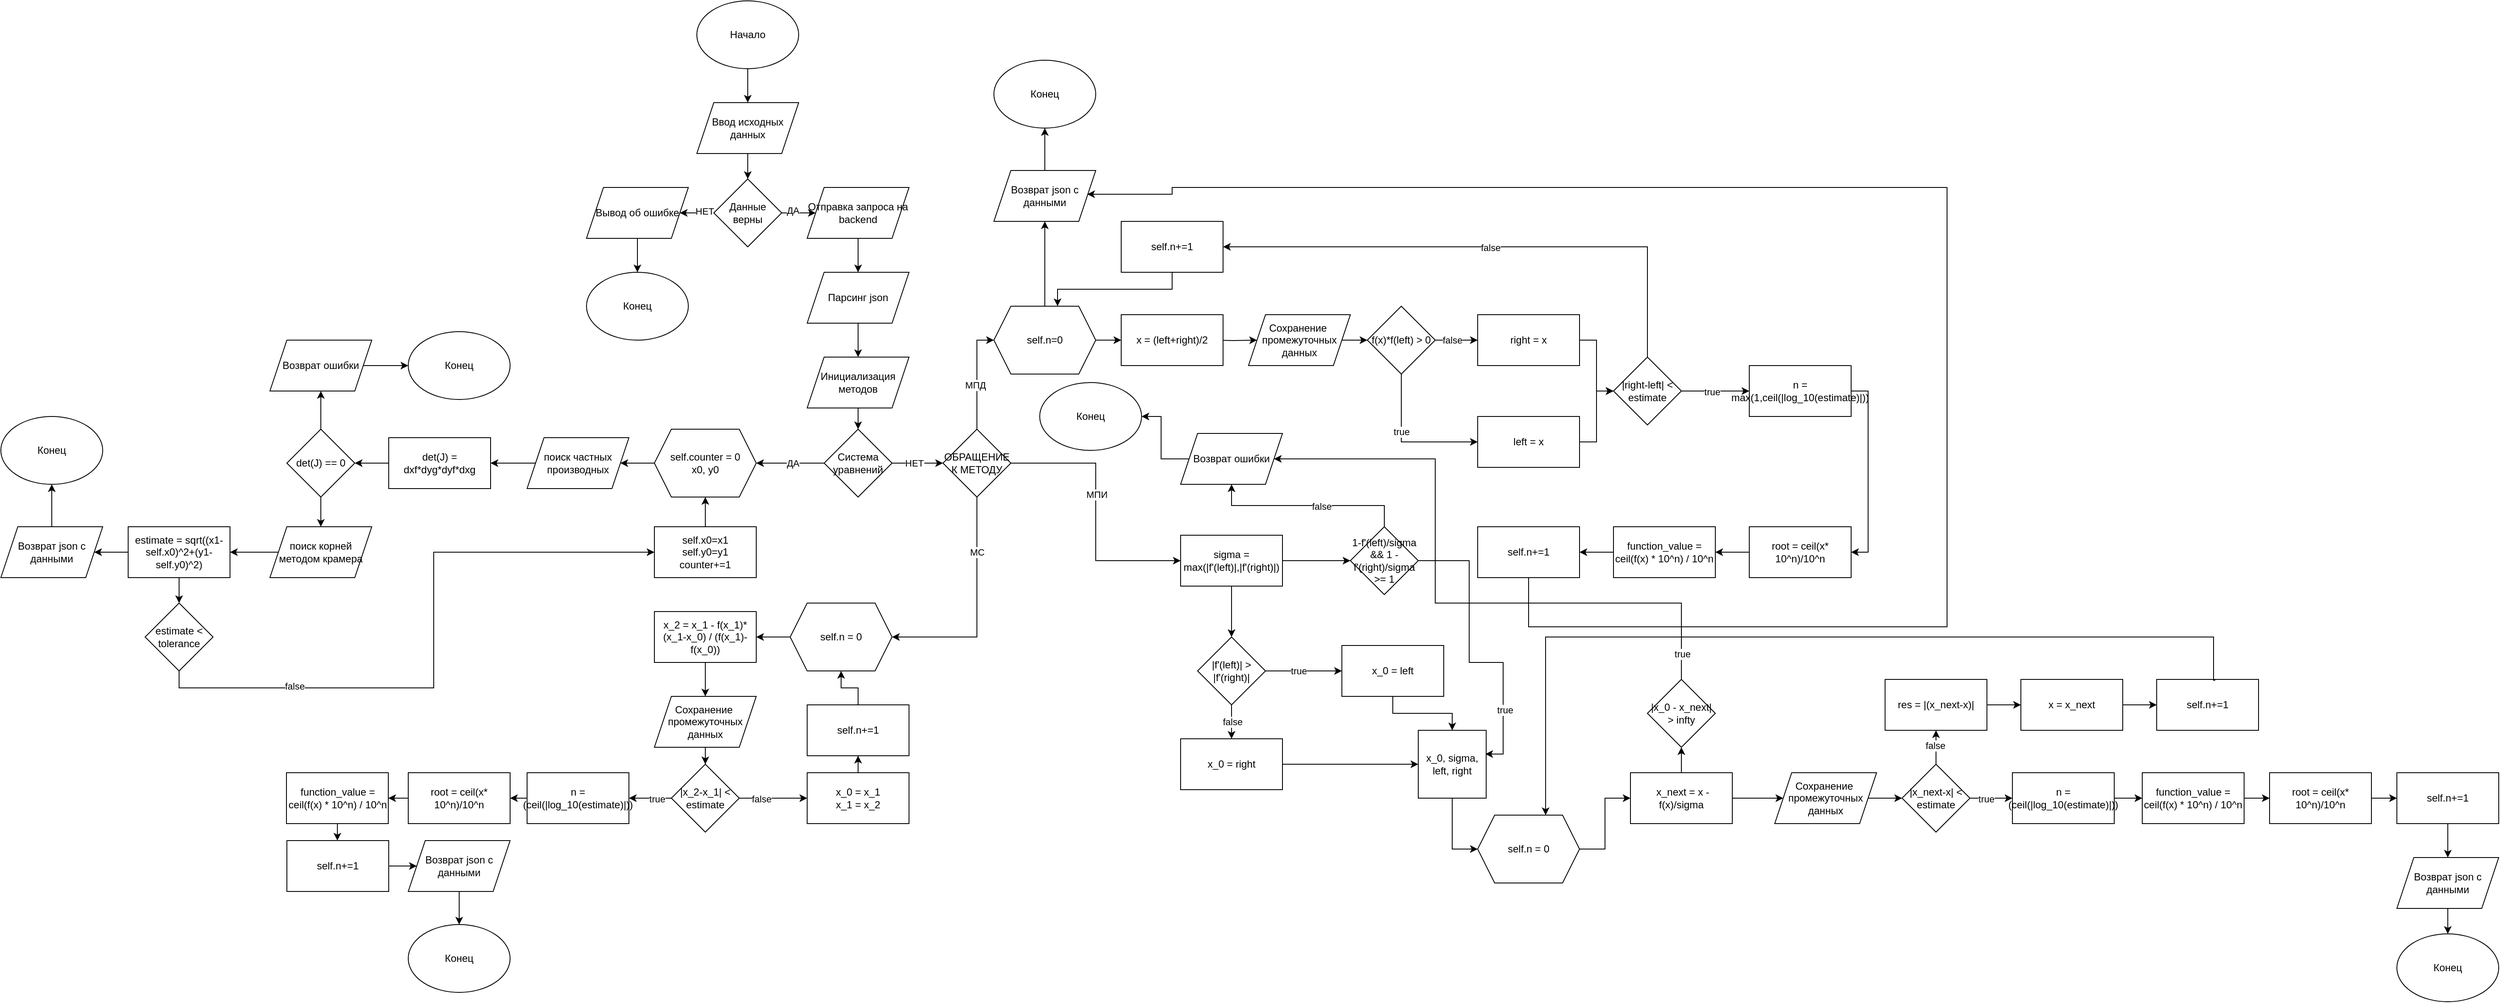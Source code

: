 <mxfile version="24.0.1" type="device">
  <diagram id="C5RBs43oDa-KdzZeNtuy" name="Page-1">
    <mxGraphModel dx="3434" dy="1407" grid="1" gridSize="10" guides="1" tooltips="1" connect="1" arrows="1" fold="1" page="1" pageScale="1" pageWidth="827" pageHeight="1169" math="0" shadow="0">
      <root>
        <mxCell id="WIyWlLk6GJQsqaUBKTNV-0" />
        <mxCell id="WIyWlLk6GJQsqaUBKTNV-1" parent="WIyWlLk6GJQsqaUBKTNV-0" />
        <mxCell id="EoSLDCd5unFoI0CUX3aP-1" value="Начало" style="ellipse;whiteSpace=wrap;html=1;" vertex="1" parent="WIyWlLk6GJQsqaUBKTNV-1">
          <mxGeometry x="10" width="120" height="80" as="geometry" />
        </mxCell>
        <mxCell id="EoSLDCd5unFoI0CUX3aP-2" value="Конец" style="ellipse;whiteSpace=wrap;html=1;" vertex="1" parent="WIyWlLk6GJQsqaUBKTNV-1">
          <mxGeometry x="-120" y="320" width="120" height="80" as="geometry" />
        </mxCell>
        <mxCell id="EoSLDCd5unFoI0CUX3aP-6" style="edgeStyle=orthogonalEdgeStyle;rounded=0;orthogonalLoop=1;jettySize=auto;html=1;exitX=0.5;exitY=1;exitDx=0;exitDy=0;entryX=0.5;entryY=0;entryDx=0;entryDy=0;" edge="1" parent="WIyWlLk6GJQsqaUBKTNV-1" source="EoSLDCd5unFoI0CUX3aP-3" target="EoSLDCd5unFoI0CUX3aP-5">
          <mxGeometry relative="1" as="geometry" />
        </mxCell>
        <mxCell id="EoSLDCd5unFoI0CUX3aP-3" value="Ввод исходных данных" style="shape=parallelogram;perimeter=parallelogramPerimeter;whiteSpace=wrap;html=1;fixedSize=1;" vertex="1" parent="WIyWlLk6GJQsqaUBKTNV-1">
          <mxGeometry x="10" y="120" width="120" height="60" as="geometry" />
        </mxCell>
        <mxCell id="EoSLDCd5unFoI0CUX3aP-4" style="edgeStyle=orthogonalEdgeStyle;rounded=0;orthogonalLoop=1;jettySize=auto;html=1;exitX=0.5;exitY=1;exitDx=0;exitDy=0;entryX=0.5;entryY=0;entryDx=0;entryDy=0;" edge="1" parent="WIyWlLk6GJQsqaUBKTNV-1" source="EoSLDCd5unFoI0CUX3aP-1" target="EoSLDCd5unFoI0CUX3aP-3">
          <mxGeometry relative="1" as="geometry" />
        </mxCell>
        <mxCell id="EoSLDCd5unFoI0CUX3aP-8" style="edgeStyle=orthogonalEdgeStyle;rounded=0;orthogonalLoop=1;jettySize=auto;html=1;exitX=0;exitY=0.5;exitDx=0;exitDy=0;" edge="1" parent="WIyWlLk6GJQsqaUBKTNV-1" source="EoSLDCd5unFoI0CUX3aP-5" target="EoSLDCd5unFoI0CUX3aP-7">
          <mxGeometry relative="1" as="geometry" />
        </mxCell>
        <mxCell id="EoSLDCd5unFoI0CUX3aP-10" value="НЕТ" style="edgeLabel;html=1;align=center;verticalAlign=middle;resizable=0;points=[];" vertex="1" connectable="0" parent="EoSLDCd5unFoI0CUX3aP-8">
          <mxGeometry x="0.033" y="-2" relative="1" as="geometry">
            <mxPoint as="offset" />
          </mxGeometry>
        </mxCell>
        <mxCell id="EoSLDCd5unFoI0CUX3aP-12" style="edgeStyle=orthogonalEdgeStyle;rounded=0;orthogonalLoop=1;jettySize=auto;html=1;exitX=1;exitY=0.5;exitDx=0;exitDy=0;entryX=0;entryY=0.5;entryDx=0;entryDy=0;" edge="1" parent="WIyWlLk6GJQsqaUBKTNV-1" source="EoSLDCd5unFoI0CUX3aP-5" target="EoSLDCd5unFoI0CUX3aP-11">
          <mxGeometry relative="1" as="geometry" />
        </mxCell>
        <mxCell id="EoSLDCd5unFoI0CUX3aP-13" value="ДА" style="edgeLabel;html=1;align=center;verticalAlign=middle;resizable=0;points=[];" vertex="1" connectable="0" parent="EoSLDCd5unFoI0CUX3aP-12">
          <mxGeometry x="0.1" y="3" relative="1" as="geometry">
            <mxPoint as="offset" />
          </mxGeometry>
        </mxCell>
        <mxCell id="EoSLDCd5unFoI0CUX3aP-5" value="Данные верны" style="rhombus;whiteSpace=wrap;html=1;" vertex="1" parent="WIyWlLk6GJQsqaUBKTNV-1">
          <mxGeometry x="30" y="210" width="80" height="80" as="geometry" />
        </mxCell>
        <mxCell id="EoSLDCd5unFoI0CUX3aP-9" style="edgeStyle=orthogonalEdgeStyle;rounded=0;orthogonalLoop=1;jettySize=auto;html=1;exitX=0.5;exitY=1;exitDx=0;exitDy=0;entryX=0.5;entryY=0;entryDx=0;entryDy=0;" edge="1" parent="WIyWlLk6GJQsqaUBKTNV-1" source="EoSLDCd5unFoI0CUX3aP-7" target="EoSLDCd5unFoI0CUX3aP-2">
          <mxGeometry relative="1" as="geometry" />
        </mxCell>
        <mxCell id="EoSLDCd5unFoI0CUX3aP-7" value="Вывод об ошибке" style="shape=parallelogram;perimeter=parallelogramPerimeter;whiteSpace=wrap;html=1;fixedSize=1;" vertex="1" parent="WIyWlLk6GJQsqaUBKTNV-1">
          <mxGeometry x="-120" y="220" width="120" height="60" as="geometry" />
        </mxCell>
        <mxCell id="EoSLDCd5unFoI0CUX3aP-16" style="edgeStyle=orthogonalEdgeStyle;rounded=0;orthogonalLoop=1;jettySize=auto;html=1;exitX=0.5;exitY=1;exitDx=0;exitDy=0;entryX=0.5;entryY=0;entryDx=0;entryDy=0;" edge="1" parent="WIyWlLk6GJQsqaUBKTNV-1" source="EoSLDCd5unFoI0CUX3aP-11" target="EoSLDCd5unFoI0CUX3aP-14">
          <mxGeometry relative="1" as="geometry" />
        </mxCell>
        <mxCell id="EoSLDCd5unFoI0CUX3aP-11" value="Отправка запроса на backend" style="shape=parallelogram;perimeter=parallelogramPerimeter;whiteSpace=wrap;html=1;fixedSize=1;" vertex="1" parent="WIyWlLk6GJQsqaUBKTNV-1">
          <mxGeometry x="140" y="220" width="120" height="60" as="geometry" />
        </mxCell>
        <mxCell id="EoSLDCd5unFoI0CUX3aP-18" value="" style="edgeStyle=orthogonalEdgeStyle;rounded=0;orthogonalLoop=1;jettySize=auto;html=1;" edge="1" parent="WIyWlLk6GJQsqaUBKTNV-1" source="EoSLDCd5unFoI0CUX3aP-14" target="EoSLDCd5unFoI0CUX3aP-17">
          <mxGeometry relative="1" as="geometry" />
        </mxCell>
        <mxCell id="EoSLDCd5unFoI0CUX3aP-14" value="Парсинг json" style="shape=parallelogram;perimeter=parallelogramPerimeter;whiteSpace=wrap;html=1;fixedSize=1;" vertex="1" parent="WIyWlLk6GJQsqaUBKTNV-1">
          <mxGeometry x="140" y="320" width="120" height="60" as="geometry" />
        </mxCell>
        <mxCell id="EoSLDCd5unFoI0CUX3aP-20" style="edgeStyle=orthogonalEdgeStyle;rounded=0;orthogonalLoop=1;jettySize=auto;html=1;exitX=0.5;exitY=1;exitDx=0;exitDy=0;entryX=0.5;entryY=0;entryDx=0;entryDy=0;" edge="1" parent="WIyWlLk6GJQsqaUBKTNV-1" source="EoSLDCd5unFoI0CUX3aP-17" target="EoSLDCd5unFoI0CUX3aP-21">
          <mxGeometry relative="1" as="geometry">
            <mxPoint x="200" y="510" as="targetPoint" />
          </mxGeometry>
        </mxCell>
        <mxCell id="EoSLDCd5unFoI0CUX3aP-17" value="Инициализация методов" style="shape=parallelogram;perimeter=parallelogramPerimeter;whiteSpace=wrap;html=1;fixedSize=1;" vertex="1" parent="WIyWlLk6GJQsqaUBKTNV-1">
          <mxGeometry x="140" y="420" width="120" height="60" as="geometry" />
        </mxCell>
        <mxCell id="EoSLDCd5unFoI0CUX3aP-23" value="" style="edgeStyle=orthogonalEdgeStyle;rounded=0;orthogonalLoop=1;jettySize=auto;html=1;entryX=1;entryY=0.5;entryDx=0;entryDy=0;" edge="1" parent="WIyWlLk6GJQsqaUBKTNV-1" source="EoSLDCd5unFoI0CUX3aP-21" target="EoSLDCd5unFoI0CUX3aP-179">
          <mxGeometry relative="1" as="geometry">
            <mxPoint x="90" y="545" as="targetPoint" />
          </mxGeometry>
        </mxCell>
        <mxCell id="EoSLDCd5unFoI0CUX3aP-24" value="ДА" style="edgeLabel;html=1;align=center;verticalAlign=middle;resizable=0;points=[];" vertex="1" connectable="0" parent="EoSLDCd5unFoI0CUX3aP-23">
          <mxGeometry x="-0.057" y="-1" relative="1" as="geometry">
            <mxPoint y="1" as="offset" />
          </mxGeometry>
        </mxCell>
        <mxCell id="EoSLDCd5unFoI0CUX3aP-28" value="" style="edgeStyle=orthogonalEdgeStyle;rounded=0;orthogonalLoop=1;jettySize=auto;html=1;entryX=0;entryY=0.5;entryDx=0;entryDy=0;" edge="1" parent="WIyWlLk6GJQsqaUBKTNV-1" source="EoSLDCd5unFoI0CUX3aP-21" target="EoSLDCd5unFoI0CUX3aP-31">
          <mxGeometry relative="1" as="geometry">
            <mxPoint x="310" y="545" as="targetPoint" />
          </mxGeometry>
        </mxCell>
        <mxCell id="EoSLDCd5unFoI0CUX3aP-30" value="НЕТ" style="edgeLabel;html=1;align=center;verticalAlign=middle;resizable=0;points=[];" vertex="1" connectable="0" parent="EoSLDCd5unFoI0CUX3aP-28">
          <mxGeometry x="-0.114" y="-1" relative="1" as="geometry">
            <mxPoint x="-1" y="-1" as="offset" />
          </mxGeometry>
        </mxCell>
        <mxCell id="EoSLDCd5unFoI0CUX3aP-21" value="Система уравнений" style="rhombus;whiteSpace=wrap;html=1;" vertex="1" parent="WIyWlLk6GJQsqaUBKTNV-1">
          <mxGeometry x="160" y="505" width="80" height="80" as="geometry" />
        </mxCell>
        <mxCell id="EoSLDCd5unFoI0CUX3aP-33" style="edgeStyle=orthogonalEdgeStyle;rounded=0;orthogonalLoop=1;jettySize=auto;html=1;exitX=0.5;exitY=0;exitDx=0;exitDy=0;entryX=0;entryY=0.5;entryDx=0;entryDy=0;" edge="1" parent="WIyWlLk6GJQsqaUBKTNV-1" source="EoSLDCd5unFoI0CUX3aP-31" target="EoSLDCd5unFoI0CUX3aP-32">
          <mxGeometry relative="1" as="geometry" />
        </mxCell>
        <mxCell id="EoSLDCd5unFoI0CUX3aP-38" value="МПД" style="edgeLabel;html=1;align=center;verticalAlign=middle;resizable=0;points=[];" vertex="1" connectable="0" parent="EoSLDCd5unFoI0CUX3aP-33">
          <mxGeometry x="-0.172" y="2" relative="1" as="geometry">
            <mxPoint as="offset" />
          </mxGeometry>
        </mxCell>
        <mxCell id="EoSLDCd5unFoI0CUX3aP-35" value="" style="edgeStyle=orthogonalEdgeStyle;rounded=0;orthogonalLoop=1;jettySize=auto;html=1;entryX=0;entryY=0.5;entryDx=0;entryDy=0;" edge="1" parent="WIyWlLk6GJQsqaUBKTNV-1" source="EoSLDCd5unFoI0CUX3aP-31" target="EoSLDCd5unFoI0CUX3aP-91">
          <mxGeometry relative="1" as="geometry">
            <mxPoint x="480" y="600" as="targetPoint" />
          </mxGeometry>
        </mxCell>
        <mxCell id="EoSLDCd5unFoI0CUX3aP-39" value="МПИ" style="edgeLabel;html=1;align=center;verticalAlign=middle;resizable=0;points=[];" vertex="1" connectable="0" parent="EoSLDCd5unFoI0CUX3aP-35">
          <mxGeometry x="-0.133" y="1" relative="1" as="geometry">
            <mxPoint as="offset" />
          </mxGeometry>
        </mxCell>
        <mxCell id="EoSLDCd5unFoI0CUX3aP-37" value="" style="edgeStyle=orthogonalEdgeStyle;rounded=0;orthogonalLoop=1;jettySize=auto;html=1;entryX=1;entryY=0.5;entryDx=0;entryDy=0;" edge="1" parent="WIyWlLk6GJQsqaUBKTNV-1" source="EoSLDCd5unFoI0CUX3aP-31" target="EoSLDCd5unFoI0CUX3aP-36">
          <mxGeometry relative="1" as="geometry">
            <Array as="points">
              <mxPoint x="340" y="750" />
            </Array>
          </mxGeometry>
        </mxCell>
        <mxCell id="EoSLDCd5unFoI0CUX3aP-40" value="МС" style="edgeLabel;html=1;align=center;verticalAlign=middle;resizable=0;points=[];" vertex="1" connectable="0" parent="EoSLDCd5unFoI0CUX3aP-37">
          <mxGeometry x="-0.514" relative="1" as="geometry">
            <mxPoint as="offset" />
          </mxGeometry>
        </mxCell>
        <mxCell id="EoSLDCd5unFoI0CUX3aP-31" value="ОБРАЩЕНИЕ К МЕТОДУ" style="rhombus;whiteSpace=wrap;html=1;" vertex="1" parent="WIyWlLk6GJQsqaUBKTNV-1">
          <mxGeometry x="300" y="505" width="80" height="80" as="geometry" />
        </mxCell>
        <mxCell id="EoSLDCd5unFoI0CUX3aP-66" style="edgeStyle=orthogonalEdgeStyle;rounded=0;orthogonalLoop=1;jettySize=auto;html=1;exitX=1;exitY=0.5;exitDx=0;exitDy=0;entryX=0;entryY=0.5;entryDx=0;entryDy=0;" edge="1" parent="WIyWlLk6GJQsqaUBKTNV-1" source="EoSLDCd5unFoI0CUX3aP-32" target="EoSLDCd5unFoI0CUX3aP-65">
          <mxGeometry relative="1" as="geometry" />
        </mxCell>
        <mxCell id="EoSLDCd5unFoI0CUX3aP-69" style="edgeStyle=orthogonalEdgeStyle;rounded=0;orthogonalLoop=1;jettySize=auto;html=1;exitX=0.5;exitY=0;exitDx=0;exitDy=0;entryX=0.5;entryY=1;entryDx=0;entryDy=0;" edge="1" parent="WIyWlLk6GJQsqaUBKTNV-1" source="EoSLDCd5unFoI0CUX3aP-32" target="EoSLDCd5unFoI0CUX3aP-68">
          <mxGeometry relative="1" as="geometry" />
        </mxCell>
        <mxCell id="EoSLDCd5unFoI0CUX3aP-32" value="&lt;div&gt;self.n=0&lt;br&gt;&lt;/div&gt;" style="shape=hexagon;perimeter=hexagonPerimeter2;whiteSpace=wrap;html=1;fixedSize=1;" vertex="1" parent="WIyWlLk6GJQsqaUBKTNV-1">
          <mxGeometry x="360" y="360" width="120" height="80" as="geometry" />
        </mxCell>
        <mxCell id="EoSLDCd5unFoI0CUX3aP-152" style="edgeStyle=orthogonalEdgeStyle;rounded=0;orthogonalLoop=1;jettySize=auto;html=1;exitX=0;exitY=0.5;exitDx=0;exitDy=0;" edge="1" parent="WIyWlLk6GJQsqaUBKTNV-1" source="EoSLDCd5unFoI0CUX3aP-36" target="EoSLDCd5unFoI0CUX3aP-151">
          <mxGeometry relative="1" as="geometry" />
        </mxCell>
        <mxCell id="EoSLDCd5unFoI0CUX3aP-36" value="self.n = 0" style="shape=hexagon;perimeter=hexagonPerimeter2;whiteSpace=wrap;html=1;fixedSize=1;" vertex="1" parent="WIyWlLk6GJQsqaUBKTNV-1">
          <mxGeometry x="120" y="710" width="120" height="80" as="geometry" />
        </mxCell>
        <mxCell id="EoSLDCd5unFoI0CUX3aP-44" style="edgeStyle=orthogonalEdgeStyle;rounded=0;orthogonalLoop=1;jettySize=auto;html=1;exitX=1;exitY=0.5;exitDx=0;exitDy=0;entryX=0;entryY=0.5;entryDx=0;entryDy=0;" edge="1" parent="WIyWlLk6GJQsqaUBKTNV-1" target="EoSLDCd5unFoI0CUX3aP-43">
          <mxGeometry relative="1" as="geometry">
            <mxPoint x="620" y="400" as="sourcePoint" />
          </mxGeometry>
        </mxCell>
        <mxCell id="EoSLDCd5unFoI0CUX3aP-46" style="edgeStyle=orthogonalEdgeStyle;rounded=0;orthogonalLoop=1;jettySize=auto;html=1;exitX=1;exitY=0.5;exitDx=0;exitDy=0;entryX=0;entryY=0.5;entryDx=0;entryDy=0;" edge="1" parent="WIyWlLk6GJQsqaUBKTNV-1" source="EoSLDCd5unFoI0CUX3aP-43" target="EoSLDCd5unFoI0CUX3aP-45">
          <mxGeometry relative="1" as="geometry" />
        </mxCell>
        <mxCell id="EoSLDCd5unFoI0CUX3aP-43" value="Сохранение&amp;nbsp; промежуточных данных " style="shape=parallelogram;perimeter=parallelogramPerimeter;whiteSpace=wrap;html=1;fixedSize=1;" vertex="1" parent="WIyWlLk6GJQsqaUBKTNV-1">
          <mxGeometry x="660" y="370" width="120" height="60" as="geometry" />
        </mxCell>
        <mxCell id="EoSLDCd5unFoI0CUX3aP-48" style="edgeStyle=orthogonalEdgeStyle;rounded=0;orthogonalLoop=1;jettySize=auto;html=1;exitX=0.5;exitY=1;exitDx=0;exitDy=0;entryX=0;entryY=0.5;entryDx=0;entryDy=0;" edge="1" parent="WIyWlLk6GJQsqaUBKTNV-1" source="EoSLDCd5unFoI0CUX3aP-45" target="EoSLDCd5unFoI0CUX3aP-60">
          <mxGeometry relative="1" as="geometry" />
        </mxCell>
        <mxCell id="EoSLDCd5unFoI0CUX3aP-49" value="true" style="edgeLabel;html=1;align=center;verticalAlign=middle;resizable=0;points=[];" vertex="1" connectable="0" parent="EoSLDCd5unFoI0CUX3aP-48">
          <mxGeometry x="-0.2" relative="1" as="geometry">
            <mxPoint as="offset" />
          </mxGeometry>
        </mxCell>
        <mxCell id="EoSLDCd5unFoI0CUX3aP-55" style="edgeStyle=orthogonalEdgeStyle;rounded=0;orthogonalLoop=1;jettySize=auto;html=1;exitX=1;exitY=0.5;exitDx=0;exitDy=0;entryX=0;entryY=0.5;entryDx=0;entryDy=0;" edge="1" parent="WIyWlLk6GJQsqaUBKTNV-1" source="EoSLDCd5unFoI0CUX3aP-45" target="EoSLDCd5unFoI0CUX3aP-61">
          <mxGeometry relative="1" as="geometry" />
        </mxCell>
        <mxCell id="EoSLDCd5unFoI0CUX3aP-56" value="false" style="edgeLabel;html=1;align=center;verticalAlign=middle;resizable=0;points=[];" vertex="1" connectable="0" parent="EoSLDCd5unFoI0CUX3aP-55">
          <mxGeometry x="-0.229" relative="1" as="geometry">
            <mxPoint as="offset" />
          </mxGeometry>
        </mxCell>
        <mxCell id="EoSLDCd5unFoI0CUX3aP-45" value="f(x)*f(left) &amp;gt; 0" style="rhombus;whiteSpace=wrap;html=1;" vertex="1" parent="WIyWlLk6GJQsqaUBKTNV-1">
          <mxGeometry x="800" y="360" width="80" height="80" as="geometry" />
        </mxCell>
        <mxCell id="EoSLDCd5unFoI0CUX3aP-72" style="edgeStyle=orthogonalEdgeStyle;rounded=0;orthogonalLoop=1;jettySize=auto;html=1;exitX=1;exitY=0.5;exitDx=0;exitDy=0;entryX=0;entryY=0.5;entryDx=0;entryDy=0;" edge="1" parent="WIyWlLk6GJQsqaUBKTNV-1" source="EoSLDCd5unFoI0CUX3aP-60" target="EoSLDCd5unFoI0CUX3aP-70">
          <mxGeometry relative="1" as="geometry" />
        </mxCell>
        <mxCell id="EoSLDCd5unFoI0CUX3aP-60" value="left = x" style="rounded=0;whiteSpace=wrap;html=1;" vertex="1" parent="WIyWlLk6GJQsqaUBKTNV-1">
          <mxGeometry x="930" y="490" width="120" height="60" as="geometry" />
        </mxCell>
        <mxCell id="EoSLDCd5unFoI0CUX3aP-71" style="edgeStyle=orthogonalEdgeStyle;rounded=0;orthogonalLoop=1;jettySize=auto;html=1;exitX=1;exitY=0.5;exitDx=0;exitDy=0;entryX=0;entryY=0.5;entryDx=0;entryDy=0;" edge="1" parent="WIyWlLk6GJQsqaUBKTNV-1" source="EoSLDCd5unFoI0CUX3aP-61" target="EoSLDCd5unFoI0CUX3aP-70">
          <mxGeometry relative="1" as="geometry" />
        </mxCell>
        <mxCell id="EoSLDCd5unFoI0CUX3aP-61" value="right = x" style="rounded=0;whiteSpace=wrap;html=1;" vertex="1" parent="WIyWlLk6GJQsqaUBKTNV-1">
          <mxGeometry x="930" y="370" width="120" height="60" as="geometry" />
        </mxCell>
        <mxCell id="EoSLDCd5unFoI0CUX3aP-65" value="&lt;div&gt;x = (left+right)/2&lt;/div&gt;" style="rounded=0;whiteSpace=wrap;html=1;" vertex="1" parent="WIyWlLk6GJQsqaUBKTNV-1">
          <mxGeometry x="510" y="370" width="120" height="60" as="geometry" />
        </mxCell>
        <mxCell id="EoSLDCd5unFoI0CUX3aP-146" style="edgeStyle=orthogonalEdgeStyle;rounded=0;orthogonalLoop=1;jettySize=auto;html=1;entryX=0.5;entryY=1;entryDx=0;entryDy=0;" edge="1" parent="WIyWlLk6GJQsqaUBKTNV-1" source="EoSLDCd5unFoI0CUX3aP-68" target="EoSLDCd5unFoI0CUX3aP-145">
          <mxGeometry relative="1" as="geometry" />
        </mxCell>
        <mxCell id="EoSLDCd5unFoI0CUX3aP-68" value="Возврат json с данными" style="shape=parallelogram;perimeter=parallelogramPerimeter;whiteSpace=wrap;html=1;fixedSize=1;" vertex="1" parent="WIyWlLk6GJQsqaUBKTNV-1">
          <mxGeometry x="360" y="200" width="120" height="60" as="geometry" />
        </mxCell>
        <mxCell id="EoSLDCd5unFoI0CUX3aP-77" style="edgeStyle=orthogonalEdgeStyle;rounded=0;orthogonalLoop=1;jettySize=auto;html=1;exitX=1;exitY=0.5;exitDx=0;exitDy=0;entryX=0;entryY=0.5;entryDx=0;entryDy=0;" edge="1" parent="WIyWlLk6GJQsqaUBKTNV-1" source="EoSLDCd5unFoI0CUX3aP-70" target="EoSLDCd5unFoI0CUX3aP-87">
          <mxGeometry relative="1" as="geometry">
            <mxPoint x="1230" y="460" as="targetPoint" />
          </mxGeometry>
        </mxCell>
        <mxCell id="EoSLDCd5unFoI0CUX3aP-86" value="true" style="edgeLabel;html=1;align=center;verticalAlign=middle;resizable=0;points=[];" vertex="1" connectable="0" parent="EoSLDCd5unFoI0CUX3aP-77">
          <mxGeometry x="-0.1" y="-1" relative="1" as="geometry">
            <mxPoint as="offset" />
          </mxGeometry>
        </mxCell>
        <mxCell id="EoSLDCd5unFoI0CUX3aP-84" style="edgeStyle=orthogonalEdgeStyle;rounded=0;orthogonalLoop=1;jettySize=auto;html=1;exitX=0.5;exitY=0;exitDx=0;exitDy=0;entryX=1;entryY=0.5;entryDx=0;entryDy=0;" edge="1" parent="WIyWlLk6GJQsqaUBKTNV-1" source="EoSLDCd5unFoI0CUX3aP-70" target="EoSLDCd5unFoI0CUX3aP-82">
          <mxGeometry relative="1" as="geometry" />
        </mxCell>
        <mxCell id="EoSLDCd5unFoI0CUX3aP-85" value="false" style="edgeLabel;html=1;align=center;verticalAlign=middle;resizable=0;points=[];" vertex="1" connectable="0" parent="EoSLDCd5unFoI0CUX3aP-84">
          <mxGeometry y="1" relative="1" as="geometry">
            <mxPoint as="offset" />
          </mxGeometry>
        </mxCell>
        <mxCell id="EoSLDCd5unFoI0CUX3aP-70" value="|right-left| &amp;lt; estimate" style="rhombus;whiteSpace=wrap;html=1;" vertex="1" parent="WIyWlLk6GJQsqaUBKTNV-1">
          <mxGeometry x="1090" y="420" width="80" height="80" as="geometry" />
        </mxCell>
        <mxCell id="EoSLDCd5unFoI0CUX3aP-79" value="" style="edgeStyle=orthogonalEdgeStyle;rounded=0;orthogonalLoop=1;jettySize=auto;html=1;" edge="1" parent="WIyWlLk6GJQsqaUBKTNV-1" source="EoSLDCd5unFoI0CUX3aP-76" target="EoSLDCd5unFoI0CUX3aP-78">
          <mxGeometry relative="1" as="geometry" />
        </mxCell>
        <mxCell id="EoSLDCd5unFoI0CUX3aP-76" value="root = ceil(x* 10^n)/10^n" style="rounded=0;whiteSpace=wrap;html=1;" vertex="1" parent="WIyWlLk6GJQsqaUBKTNV-1">
          <mxGeometry x="1250" y="620" width="120" height="60" as="geometry" />
        </mxCell>
        <mxCell id="EoSLDCd5unFoI0CUX3aP-81" value="" style="edgeStyle=orthogonalEdgeStyle;rounded=0;orthogonalLoop=1;jettySize=auto;html=1;" edge="1" parent="WIyWlLk6GJQsqaUBKTNV-1" source="EoSLDCd5unFoI0CUX3aP-78" target="EoSLDCd5unFoI0CUX3aP-80">
          <mxGeometry relative="1" as="geometry" />
        </mxCell>
        <mxCell id="EoSLDCd5unFoI0CUX3aP-78" value="function_value = ceil(f(x) * 10^n) / 10^n" style="whiteSpace=wrap;html=1;rounded=0;" vertex="1" parent="WIyWlLk6GJQsqaUBKTNV-1">
          <mxGeometry x="1090" y="620" width="120" height="60" as="geometry" />
        </mxCell>
        <mxCell id="EoSLDCd5unFoI0CUX3aP-90" style="edgeStyle=orthogonalEdgeStyle;rounded=0;orthogonalLoop=1;jettySize=auto;html=1;exitX=0.5;exitY=1;exitDx=0;exitDy=0;entryX=1;entryY=0.5;entryDx=0;entryDy=0;" edge="1" parent="WIyWlLk6GJQsqaUBKTNV-1">
          <mxGeometry relative="1" as="geometry">
            <mxPoint x="470" y="228" as="targetPoint" />
            <mxPoint x="990" y="678" as="sourcePoint" />
            <Array as="points">
              <mxPoint x="990" y="738" />
              <mxPoint x="1483" y="738" />
              <mxPoint x="1483" y="220" />
              <mxPoint x="570" y="220" />
              <mxPoint x="570" y="228" />
            </Array>
          </mxGeometry>
        </mxCell>
        <mxCell id="EoSLDCd5unFoI0CUX3aP-80" value="self.n+=1" style="whiteSpace=wrap;html=1;rounded=0;" vertex="1" parent="WIyWlLk6GJQsqaUBKTNV-1">
          <mxGeometry x="930" y="620" width="120" height="60" as="geometry" />
        </mxCell>
        <mxCell id="EoSLDCd5unFoI0CUX3aP-83" style="edgeStyle=orthogonalEdgeStyle;rounded=0;orthogonalLoop=1;jettySize=auto;html=1;exitX=0.5;exitY=1;exitDx=0;exitDy=0;entryX=0.625;entryY=0;entryDx=0;entryDy=0;" edge="1" parent="WIyWlLk6GJQsqaUBKTNV-1" source="EoSLDCd5unFoI0CUX3aP-82" target="EoSLDCd5unFoI0CUX3aP-32">
          <mxGeometry relative="1" as="geometry" />
        </mxCell>
        <mxCell id="EoSLDCd5unFoI0CUX3aP-82" value="self.n+=1" style="rounded=0;whiteSpace=wrap;html=1;" vertex="1" parent="WIyWlLk6GJQsqaUBKTNV-1">
          <mxGeometry x="510" y="260" width="120" height="60" as="geometry" />
        </mxCell>
        <mxCell id="EoSLDCd5unFoI0CUX3aP-88" style="edgeStyle=orthogonalEdgeStyle;rounded=0;orthogonalLoop=1;jettySize=auto;html=1;exitX=1;exitY=0.5;exitDx=0;exitDy=0;entryX=1;entryY=0.5;entryDx=0;entryDy=0;" edge="1" parent="WIyWlLk6GJQsqaUBKTNV-1" source="EoSLDCd5unFoI0CUX3aP-87" target="EoSLDCd5unFoI0CUX3aP-76">
          <mxGeometry relative="1" as="geometry" />
        </mxCell>
        <mxCell id="EoSLDCd5unFoI0CUX3aP-87" value="n = max(1,ceil(|log_10(estimate)|))" style="rounded=0;whiteSpace=wrap;html=1;" vertex="1" parent="WIyWlLk6GJQsqaUBKTNV-1">
          <mxGeometry x="1250" y="430" width="120" height="60" as="geometry" />
        </mxCell>
        <mxCell id="EoSLDCd5unFoI0CUX3aP-94" value="" style="edgeStyle=orthogonalEdgeStyle;rounded=0;orthogonalLoop=1;jettySize=auto;html=1;entryX=0.5;entryY=0;entryDx=0;entryDy=0;" edge="1" parent="WIyWlLk6GJQsqaUBKTNV-1" source="EoSLDCd5unFoI0CUX3aP-91" target="EoSLDCd5unFoI0CUX3aP-95">
          <mxGeometry relative="1" as="geometry">
            <mxPoint x="640" y="770" as="targetPoint" />
          </mxGeometry>
        </mxCell>
        <mxCell id="EoSLDCd5unFoI0CUX3aP-104" style="edgeStyle=orthogonalEdgeStyle;rounded=0;orthogonalLoop=1;jettySize=auto;html=1;exitX=1;exitY=0.5;exitDx=0;exitDy=0;entryX=0;entryY=0.5;entryDx=0;entryDy=0;" edge="1" parent="WIyWlLk6GJQsqaUBKTNV-1" source="EoSLDCd5unFoI0CUX3aP-91" target="EoSLDCd5unFoI0CUX3aP-103">
          <mxGeometry relative="1" as="geometry" />
        </mxCell>
        <mxCell id="EoSLDCd5unFoI0CUX3aP-91" value="sigma = max(|f&#39;(left)|,|f&#39;(right)|)" style="rounded=0;whiteSpace=wrap;html=1;" vertex="1" parent="WIyWlLk6GJQsqaUBKTNV-1">
          <mxGeometry x="580" y="630" width="120" height="60" as="geometry" />
        </mxCell>
        <mxCell id="EoSLDCd5unFoI0CUX3aP-97" value="" style="edgeStyle=orthogonalEdgeStyle;rounded=0;orthogonalLoop=1;jettySize=auto;html=1;" edge="1" parent="WIyWlLk6GJQsqaUBKTNV-1" source="EoSLDCd5unFoI0CUX3aP-95" target="EoSLDCd5unFoI0CUX3aP-96">
          <mxGeometry relative="1" as="geometry" />
        </mxCell>
        <mxCell id="EoSLDCd5unFoI0CUX3aP-99" value="true" style="edgeLabel;html=1;align=center;verticalAlign=middle;resizable=0;points=[];" vertex="1" connectable="0" parent="EoSLDCd5unFoI0CUX3aP-97">
          <mxGeometry x="-0.133" relative="1" as="geometry">
            <mxPoint as="offset" />
          </mxGeometry>
        </mxCell>
        <mxCell id="EoSLDCd5unFoI0CUX3aP-101" value="" style="edgeStyle=orthogonalEdgeStyle;rounded=0;orthogonalLoop=1;jettySize=auto;html=1;" edge="1" parent="WIyWlLk6GJQsqaUBKTNV-1" source="EoSLDCd5unFoI0CUX3aP-95" target="EoSLDCd5unFoI0CUX3aP-100">
          <mxGeometry relative="1" as="geometry" />
        </mxCell>
        <mxCell id="EoSLDCd5unFoI0CUX3aP-102" value="false" style="edgeLabel;html=1;align=center;verticalAlign=middle;resizable=0;points=[];" vertex="1" connectable="0" parent="EoSLDCd5unFoI0CUX3aP-101">
          <mxGeometry x="-0.022" y="1" relative="1" as="geometry">
            <mxPoint as="offset" />
          </mxGeometry>
        </mxCell>
        <mxCell id="EoSLDCd5unFoI0CUX3aP-95" value="|f&#39;(left)| &amp;gt; |f&#39;(right)|" style="rhombus;whiteSpace=wrap;html=1;" vertex="1" parent="WIyWlLk6GJQsqaUBKTNV-1">
          <mxGeometry x="600" y="750" width="80" height="80" as="geometry" />
        </mxCell>
        <mxCell id="EoSLDCd5unFoI0CUX3aP-111" style="edgeStyle=orthogonalEdgeStyle;rounded=0;orthogonalLoop=1;jettySize=auto;html=1;" edge="1" parent="WIyWlLk6GJQsqaUBKTNV-1" source="EoSLDCd5unFoI0CUX3aP-96" target="EoSLDCd5unFoI0CUX3aP-142">
          <mxGeometry relative="1" as="geometry">
            <mxPoint x="940" y="870" as="targetPoint" />
          </mxGeometry>
        </mxCell>
        <mxCell id="EoSLDCd5unFoI0CUX3aP-96" value="x_0 = left" style="whiteSpace=wrap;html=1;" vertex="1" parent="WIyWlLk6GJQsqaUBKTNV-1">
          <mxGeometry x="770" y="760" width="120" height="60" as="geometry" />
        </mxCell>
        <mxCell id="EoSLDCd5unFoI0CUX3aP-100" value="x_0 = right" style="whiteSpace=wrap;html=1;" vertex="1" parent="WIyWlLk6GJQsqaUBKTNV-1">
          <mxGeometry x="580" y="870" width="120" height="60" as="geometry" />
        </mxCell>
        <mxCell id="EoSLDCd5unFoI0CUX3aP-106" style="edgeStyle=orthogonalEdgeStyle;rounded=0;orthogonalLoop=1;jettySize=auto;html=1;exitX=0.5;exitY=0;exitDx=0;exitDy=0;entryX=0.5;entryY=1;entryDx=0;entryDy=0;" edge="1" parent="WIyWlLk6GJQsqaUBKTNV-1" source="EoSLDCd5unFoI0CUX3aP-103" target="EoSLDCd5unFoI0CUX3aP-105">
          <mxGeometry relative="1" as="geometry" />
        </mxCell>
        <mxCell id="EoSLDCd5unFoI0CUX3aP-109" value="false" style="edgeLabel;html=1;align=center;verticalAlign=middle;resizable=0;points=[];" vertex="1" connectable="0" parent="EoSLDCd5unFoI0CUX3aP-106">
          <mxGeometry x="-0.139" y="1" relative="1" as="geometry">
            <mxPoint as="offset" />
          </mxGeometry>
        </mxCell>
        <mxCell id="EoSLDCd5unFoI0CUX3aP-140" style="edgeStyle=orthogonalEdgeStyle;rounded=0;orthogonalLoop=1;jettySize=auto;html=1;entryX=0.988;entryY=0.35;entryDx=0;entryDy=0;entryPerimeter=0;" edge="1" parent="WIyWlLk6GJQsqaUBKTNV-1" source="EoSLDCd5unFoI0CUX3aP-103" target="EoSLDCd5unFoI0CUX3aP-142">
          <mxGeometry relative="1" as="geometry">
            <mxPoint x="960" y="870" as="targetPoint" />
            <Array as="points">
              <mxPoint x="920" y="660" />
              <mxPoint x="920" y="780" />
              <mxPoint x="960" y="780" />
              <mxPoint x="960" y="888" />
            </Array>
          </mxGeometry>
        </mxCell>
        <mxCell id="EoSLDCd5unFoI0CUX3aP-141" value="true" style="edgeLabel;html=1;align=center;verticalAlign=middle;resizable=0;points=[];" vertex="1" connectable="0" parent="EoSLDCd5unFoI0CUX3aP-140">
          <mxGeometry x="0.581" y="2" relative="1" as="geometry">
            <mxPoint as="offset" />
          </mxGeometry>
        </mxCell>
        <mxCell id="EoSLDCd5unFoI0CUX3aP-103" value="1-f&#39;(left)/sigma &amp;amp;&amp;amp; 1 - f&#39;(right)/sigma &amp;gt;= 1" style="rhombus;whiteSpace=wrap;html=1;" vertex="1" parent="WIyWlLk6GJQsqaUBKTNV-1">
          <mxGeometry x="780" y="620" width="80" height="80" as="geometry" />
        </mxCell>
        <mxCell id="EoSLDCd5unFoI0CUX3aP-148" style="edgeStyle=orthogonalEdgeStyle;rounded=0;orthogonalLoop=1;jettySize=auto;html=1;" edge="1" parent="WIyWlLk6GJQsqaUBKTNV-1" source="EoSLDCd5unFoI0CUX3aP-105" target="EoSLDCd5unFoI0CUX3aP-147">
          <mxGeometry relative="1" as="geometry" />
        </mxCell>
        <mxCell id="EoSLDCd5unFoI0CUX3aP-105" value="Возврат ошибки" style="shape=parallelogram;perimeter=parallelogramPerimeter;whiteSpace=wrap;html=1;fixedSize=1;" vertex="1" parent="WIyWlLk6GJQsqaUBKTNV-1">
          <mxGeometry x="580" y="510" width="120" height="60" as="geometry" />
        </mxCell>
        <mxCell id="EoSLDCd5unFoI0CUX3aP-114" style="edgeStyle=orthogonalEdgeStyle;rounded=0;orthogonalLoop=1;jettySize=auto;html=1;exitX=1;exitY=0.5;exitDx=0;exitDy=0;" edge="1" parent="WIyWlLk6GJQsqaUBKTNV-1" source="EoSLDCd5unFoI0CUX3aP-107" target="EoSLDCd5unFoI0CUX3aP-113">
          <mxGeometry relative="1" as="geometry" />
        </mxCell>
        <mxCell id="EoSLDCd5unFoI0CUX3aP-107" value="self.n = 0" style="shape=hexagon;perimeter=hexagonPerimeter2;whiteSpace=wrap;html=1;fixedSize=1;" vertex="1" parent="WIyWlLk6GJQsqaUBKTNV-1">
          <mxGeometry x="930" y="960" width="120" height="80" as="geometry" />
        </mxCell>
        <mxCell id="EoSLDCd5unFoI0CUX3aP-112" style="edgeStyle=orthogonalEdgeStyle;rounded=0;orthogonalLoop=1;jettySize=auto;html=1;entryX=0;entryY=0.5;entryDx=0;entryDy=0;" edge="1" parent="WIyWlLk6GJQsqaUBKTNV-1" source="EoSLDCd5unFoI0CUX3aP-100" target="EoSLDCd5unFoI0CUX3aP-142">
          <mxGeometry relative="1" as="geometry">
            <mxPoint x="890" y="920" as="targetPoint" />
          </mxGeometry>
        </mxCell>
        <mxCell id="EoSLDCd5unFoI0CUX3aP-116" style="edgeStyle=orthogonalEdgeStyle;rounded=0;orthogonalLoop=1;jettySize=auto;html=1;exitX=0.5;exitY=0;exitDx=0;exitDy=0;entryX=0.5;entryY=1;entryDx=0;entryDy=0;" edge="1" parent="WIyWlLk6GJQsqaUBKTNV-1" source="EoSLDCd5unFoI0CUX3aP-113" target="EoSLDCd5unFoI0CUX3aP-115">
          <mxGeometry relative="1" as="geometry" />
        </mxCell>
        <mxCell id="EoSLDCd5unFoI0CUX3aP-125" style="edgeStyle=orthogonalEdgeStyle;rounded=0;orthogonalLoop=1;jettySize=auto;html=1;exitX=1;exitY=0.5;exitDx=0;exitDy=0;entryX=0;entryY=0.5;entryDx=0;entryDy=0;" edge="1" parent="WIyWlLk6GJQsqaUBKTNV-1" source="EoSLDCd5unFoI0CUX3aP-113" target="EoSLDCd5unFoI0CUX3aP-119">
          <mxGeometry relative="1" as="geometry" />
        </mxCell>
        <mxCell id="EoSLDCd5unFoI0CUX3aP-113" value="&amp;nbsp;x_next = x - f(x)/sigma" style="rounded=0;whiteSpace=wrap;html=1;" vertex="1" parent="WIyWlLk6GJQsqaUBKTNV-1">
          <mxGeometry x="1110" y="910" width="120" height="60" as="geometry" />
        </mxCell>
        <mxCell id="EoSLDCd5unFoI0CUX3aP-117" style="edgeStyle=orthogonalEdgeStyle;rounded=0;orthogonalLoop=1;jettySize=auto;html=1;exitX=0.5;exitY=0;exitDx=0;exitDy=0;entryX=1;entryY=0.5;entryDx=0;entryDy=0;" edge="1" parent="WIyWlLk6GJQsqaUBKTNV-1" source="EoSLDCd5unFoI0CUX3aP-115" target="EoSLDCd5unFoI0CUX3aP-105">
          <mxGeometry relative="1" as="geometry">
            <Array as="points">
              <mxPoint x="1170" y="710" />
              <mxPoint x="880" y="710" />
              <mxPoint x="880" y="540" />
            </Array>
          </mxGeometry>
        </mxCell>
        <mxCell id="EoSLDCd5unFoI0CUX3aP-118" value="true" style="edgeLabel;html=1;align=center;verticalAlign=middle;resizable=0;points=[];" vertex="1" connectable="0" parent="EoSLDCd5unFoI0CUX3aP-117">
          <mxGeometry x="-0.919" y="-1" relative="1" as="geometry">
            <mxPoint as="offset" />
          </mxGeometry>
        </mxCell>
        <mxCell id="EoSLDCd5unFoI0CUX3aP-115" value="|x_0 - x_next| &amp;gt; infty" style="rhombus;whiteSpace=wrap;html=1;" vertex="1" parent="WIyWlLk6GJQsqaUBKTNV-1">
          <mxGeometry x="1130" y="800" width="80" height="80" as="geometry" />
        </mxCell>
        <mxCell id="EoSLDCd5unFoI0CUX3aP-128" style="edgeStyle=orthogonalEdgeStyle;rounded=0;orthogonalLoop=1;jettySize=auto;html=1;exitX=1;exitY=0.5;exitDx=0;exitDy=0;entryX=0;entryY=0.5;entryDx=0;entryDy=0;" edge="1" parent="WIyWlLk6GJQsqaUBKTNV-1" source="EoSLDCd5unFoI0CUX3aP-119" target="EoSLDCd5unFoI0CUX3aP-120">
          <mxGeometry relative="1" as="geometry" />
        </mxCell>
        <mxCell id="EoSLDCd5unFoI0CUX3aP-119" value="Сохранение&amp;nbsp; промежуточных данных " style="shape=parallelogram;perimeter=parallelogramPerimeter;whiteSpace=wrap;html=1;fixedSize=1;" vertex="1" parent="WIyWlLk6GJQsqaUBKTNV-1">
          <mxGeometry x="1280" y="910" width="120" height="60" as="geometry" />
        </mxCell>
        <mxCell id="EoSLDCd5unFoI0CUX3aP-127" style="edgeStyle=orthogonalEdgeStyle;rounded=0;orthogonalLoop=1;jettySize=auto;html=1;exitX=0.5;exitY=0;exitDx=0;exitDy=0;entryX=0.5;entryY=1;entryDx=0;entryDy=0;" edge="1" parent="WIyWlLk6GJQsqaUBKTNV-1" source="EoSLDCd5unFoI0CUX3aP-120" target="EoSLDCd5unFoI0CUX3aP-126">
          <mxGeometry relative="1" as="geometry" />
        </mxCell>
        <mxCell id="EoSLDCd5unFoI0CUX3aP-138" value="false" style="edgeLabel;html=1;align=center;verticalAlign=middle;resizable=0;points=[];" vertex="1" connectable="0" parent="EoSLDCd5unFoI0CUX3aP-127">
          <mxGeometry x="0.1" y="1" relative="1" as="geometry">
            <mxPoint as="offset" />
          </mxGeometry>
        </mxCell>
        <mxCell id="EoSLDCd5unFoI0CUX3aP-129" style="edgeStyle=orthogonalEdgeStyle;rounded=0;orthogonalLoop=1;jettySize=auto;html=1;exitX=1;exitY=0.5;exitDx=0;exitDy=0;entryX=0;entryY=0.5;entryDx=0;entryDy=0;" edge="1" parent="WIyWlLk6GJQsqaUBKTNV-1" source="EoSLDCd5unFoI0CUX3aP-120" target="EoSLDCd5unFoI0CUX3aP-124">
          <mxGeometry relative="1" as="geometry" />
        </mxCell>
        <mxCell id="EoSLDCd5unFoI0CUX3aP-133" value="true" style="edgeLabel;html=1;align=center;verticalAlign=middle;resizable=0;points=[];" vertex="1" connectable="0" parent="EoSLDCd5unFoI0CUX3aP-129">
          <mxGeometry x="-0.259" y="-1" relative="1" as="geometry">
            <mxPoint as="offset" />
          </mxGeometry>
        </mxCell>
        <mxCell id="EoSLDCd5unFoI0CUX3aP-120" value="|x_next-x| &amp;lt; estimate" style="rhombus;whiteSpace=wrap;html=1;" vertex="1" parent="WIyWlLk6GJQsqaUBKTNV-1">
          <mxGeometry x="1430" y="900" width="80" height="80" as="geometry" />
        </mxCell>
        <mxCell id="EoSLDCd5unFoI0CUX3aP-132" style="edgeStyle=orthogonalEdgeStyle;rounded=0;orthogonalLoop=1;jettySize=auto;html=1;exitX=1;exitY=0.5;exitDx=0;exitDy=0;entryX=0;entryY=0.5;entryDx=0;entryDy=0;" edge="1" parent="WIyWlLk6GJQsqaUBKTNV-1" source="EoSLDCd5unFoI0CUX3aP-121" target="EoSLDCd5unFoI0CUX3aP-123">
          <mxGeometry relative="1" as="geometry" />
        </mxCell>
        <mxCell id="EoSLDCd5unFoI0CUX3aP-121" value="root = ceil(x* 10^n)/10^n" style="rounded=0;whiteSpace=wrap;html=1;" vertex="1" parent="WIyWlLk6GJQsqaUBKTNV-1">
          <mxGeometry x="1863" y="910" width="120" height="60" as="geometry" />
        </mxCell>
        <mxCell id="EoSLDCd5unFoI0CUX3aP-131" style="edgeStyle=orthogonalEdgeStyle;rounded=0;orthogonalLoop=1;jettySize=auto;html=1;exitX=1;exitY=0.5;exitDx=0;exitDy=0;entryX=0;entryY=0.5;entryDx=0;entryDy=0;" edge="1" parent="WIyWlLk6GJQsqaUBKTNV-1" source="EoSLDCd5unFoI0CUX3aP-122" target="EoSLDCd5unFoI0CUX3aP-121">
          <mxGeometry relative="1" as="geometry" />
        </mxCell>
        <mxCell id="EoSLDCd5unFoI0CUX3aP-122" value="function_value = ceil(f(x) * 10^n) / 10^n" style="whiteSpace=wrap;html=1;rounded=0;" vertex="1" parent="WIyWlLk6GJQsqaUBKTNV-1">
          <mxGeometry x="1713" y="910" width="120" height="60" as="geometry" />
        </mxCell>
        <mxCell id="EoSLDCd5unFoI0CUX3aP-150" style="edgeStyle=orthogonalEdgeStyle;rounded=0;orthogonalLoop=1;jettySize=auto;html=1;exitX=0.5;exitY=1;exitDx=0;exitDy=0;" edge="1" parent="WIyWlLk6GJQsqaUBKTNV-1" source="EoSLDCd5unFoI0CUX3aP-123" target="EoSLDCd5unFoI0CUX3aP-155">
          <mxGeometry relative="1" as="geometry">
            <mxPoint x="2073" y="1030" as="targetPoint" />
          </mxGeometry>
        </mxCell>
        <mxCell id="EoSLDCd5unFoI0CUX3aP-123" value="self.n+=1" style="whiteSpace=wrap;html=1;rounded=0;" vertex="1" parent="WIyWlLk6GJQsqaUBKTNV-1">
          <mxGeometry x="2013" y="910" width="120" height="60" as="geometry" />
        </mxCell>
        <mxCell id="EoSLDCd5unFoI0CUX3aP-130" style="edgeStyle=orthogonalEdgeStyle;rounded=0;orthogonalLoop=1;jettySize=auto;html=1;exitX=1;exitY=0.5;exitDx=0;exitDy=0;entryX=0;entryY=0.5;entryDx=0;entryDy=0;" edge="1" parent="WIyWlLk6GJQsqaUBKTNV-1" source="EoSLDCd5unFoI0CUX3aP-124" target="EoSLDCd5unFoI0CUX3aP-122">
          <mxGeometry relative="1" as="geometry" />
        </mxCell>
        <mxCell id="EoSLDCd5unFoI0CUX3aP-124" value="n = (ceil(|log_10(estimate)|))" style="rounded=0;whiteSpace=wrap;html=1;" vertex="1" parent="WIyWlLk6GJQsqaUBKTNV-1">
          <mxGeometry x="1560" y="910" width="120" height="60" as="geometry" />
        </mxCell>
        <mxCell id="EoSLDCd5unFoI0CUX3aP-135" value="" style="edgeStyle=orthogonalEdgeStyle;rounded=0;orthogonalLoop=1;jettySize=auto;html=1;" edge="1" parent="WIyWlLk6GJQsqaUBKTNV-1" source="EoSLDCd5unFoI0CUX3aP-126" target="EoSLDCd5unFoI0CUX3aP-134">
          <mxGeometry relative="1" as="geometry" />
        </mxCell>
        <mxCell id="EoSLDCd5unFoI0CUX3aP-126" value="res = |(x_next-x)|" style="rounded=0;whiteSpace=wrap;html=1;" vertex="1" parent="WIyWlLk6GJQsqaUBKTNV-1">
          <mxGeometry x="1410" y="800" width="120" height="60" as="geometry" />
        </mxCell>
        <mxCell id="EoSLDCd5unFoI0CUX3aP-137" value="" style="edgeStyle=orthogonalEdgeStyle;rounded=0;orthogonalLoop=1;jettySize=auto;html=1;" edge="1" parent="WIyWlLk6GJQsqaUBKTNV-1" source="EoSLDCd5unFoI0CUX3aP-134" target="EoSLDCd5unFoI0CUX3aP-136">
          <mxGeometry relative="1" as="geometry" />
        </mxCell>
        <mxCell id="EoSLDCd5unFoI0CUX3aP-134" value="x = x_next" style="whiteSpace=wrap;html=1;rounded=0;" vertex="1" parent="WIyWlLk6GJQsqaUBKTNV-1">
          <mxGeometry x="1570" y="800" width="120" height="60" as="geometry" />
        </mxCell>
        <mxCell id="EoSLDCd5unFoI0CUX3aP-136" value="self.n+=1" style="whiteSpace=wrap;html=1;rounded=0;" vertex="1" parent="WIyWlLk6GJQsqaUBKTNV-1">
          <mxGeometry x="1730" y="800" width="120" height="60" as="geometry" />
        </mxCell>
        <mxCell id="EoSLDCd5unFoI0CUX3aP-139" style="edgeStyle=orthogonalEdgeStyle;rounded=0;orthogonalLoop=1;jettySize=auto;html=1;exitX=0.575;exitY=0.017;exitDx=0;exitDy=0;exitPerimeter=0;entryX=0.667;entryY=0;entryDx=0;entryDy=0;entryPerimeter=0;" edge="1" parent="WIyWlLk6GJQsqaUBKTNV-1" source="EoSLDCd5unFoI0CUX3aP-136" target="EoSLDCd5unFoI0CUX3aP-107">
          <mxGeometry relative="1" as="geometry">
            <mxPoint x="1797" y="780" as="sourcePoint" />
            <mxPoint x="1010" y="950" as="targetPoint" />
            <Array as="points">
              <mxPoint x="1797" y="801" />
              <mxPoint x="1797" y="750" />
              <mxPoint x="1010" y="750" />
            </Array>
          </mxGeometry>
        </mxCell>
        <mxCell id="EoSLDCd5unFoI0CUX3aP-144" style="edgeStyle=orthogonalEdgeStyle;rounded=0;orthogonalLoop=1;jettySize=auto;html=1;exitX=0.5;exitY=1;exitDx=0;exitDy=0;entryX=0;entryY=0.5;entryDx=0;entryDy=0;" edge="1" parent="WIyWlLk6GJQsqaUBKTNV-1" source="EoSLDCd5unFoI0CUX3aP-142" target="EoSLDCd5unFoI0CUX3aP-107">
          <mxGeometry relative="1" as="geometry" />
        </mxCell>
        <mxCell id="EoSLDCd5unFoI0CUX3aP-142" value="x_0, sigma, left, right" style="whiteSpace=wrap;html=1;aspect=fixed;" vertex="1" parent="WIyWlLk6GJQsqaUBKTNV-1">
          <mxGeometry x="860" y="860" width="80" height="80" as="geometry" />
        </mxCell>
        <mxCell id="EoSLDCd5unFoI0CUX3aP-145" value="Конец" style="ellipse;whiteSpace=wrap;html=1;" vertex="1" parent="WIyWlLk6GJQsqaUBKTNV-1">
          <mxGeometry x="360" y="70" width="120" height="80" as="geometry" />
        </mxCell>
        <mxCell id="EoSLDCd5unFoI0CUX3aP-147" value="Конец" style="ellipse;whiteSpace=wrap;html=1;" vertex="1" parent="WIyWlLk6GJQsqaUBKTNV-1">
          <mxGeometry x="414" y="450" width="120" height="80" as="geometry" />
        </mxCell>
        <mxCell id="EoSLDCd5unFoI0CUX3aP-149" value="Конец" style="ellipse;whiteSpace=wrap;html=1;" vertex="1" parent="WIyWlLk6GJQsqaUBKTNV-1">
          <mxGeometry x="2013" y="1100" width="120" height="80" as="geometry" />
        </mxCell>
        <mxCell id="EoSLDCd5unFoI0CUX3aP-154" style="edgeStyle=orthogonalEdgeStyle;rounded=0;orthogonalLoop=1;jettySize=auto;html=1;exitX=0.5;exitY=1;exitDx=0;exitDy=0;entryX=0.5;entryY=0;entryDx=0;entryDy=0;" edge="1" parent="WIyWlLk6GJQsqaUBKTNV-1" source="EoSLDCd5unFoI0CUX3aP-151" target="EoSLDCd5unFoI0CUX3aP-153">
          <mxGeometry relative="1" as="geometry" />
        </mxCell>
        <mxCell id="EoSLDCd5unFoI0CUX3aP-151" value="x_2 = x_1 - f(x_1)*(x_1-x_0) / (f(x_1)-f(x_0))" style="rounded=0;whiteSpace=wrap;html=1;" vertex="1" parent="WIyWlLk6GJQsqaUBKTNV-1">
          <mxGeometry x="-40" y="720" width="120" height="60" as="geometry" />
        </mxCell>
        <mxCell id="EoSLDCd5unFoI0CUX3aP-165" style="edgeStyle=orthogonalEdgeStyle;rounded=0;orthogonalLoop=1;jettySize=auto;html=1;" edge="1" parent="WIyWlLk6GJQsqaUBKTNV-1" source="EoSLDCd5unFoI0CUX3aP-153" target="EoSLDCd5unFoI0CUX3aP-158">
          <mxGeometry relative="1" as="geometry" />
        </mxCell>
        <mxCell id="EoSLDCd5unFoI0CUX3aP-153" value="Сохранение&amp;nbsp; промежуточных&lt;br&gt;данных" style="shape=parallelogram;perimeter=parallelogramPerimeter;whiteSpace=wrap;html=1;fixedSize=1;" vertex="1" parent="WIyWlLk6GJQsqaUBKTNV-1">
          <mxGeometry x="-40" y="820" width="120" height="60" as="geometry" />
        </mxCell>
        <mxCell id="EoSLDCd5unFoI0CUX3aP-156" style="edgeStyle=orthogonalEdgeStyle;rounded=0;orthogonalLoop=1;jettySize=auto;html=1;entryX=0.5;entryY=0;entryDx=0;entryDy=0;" edge="1" parent="WIyWlLk6GJQsqaUBKTNV-1" source="EoSLDCd5unFoI0CUX3aP-155" target="EoSLDCd5unFoI0CUX3aP-149">
          <mxGeometry relative="1" as="geometry" />
        </mxCell>
        <mxCell id="EoSLDCd5unFoI0CUX3aP-155" value="Возврат json с данными" style="shape=parallelogram;perimeter=parallelogramPerimeter;whiteSpace=wrap;html=1;fixedSize=1;" vertex="1" parent="WIyWlLk6GJQsqaUBKTNV-1">
          <mxGeometry x="2013" y="1010" width="120" height="60" as="geometry" />
        </mxCell>
        <mxCell id="EoSLDCd5unFoI0CUX3aP-167" style="edgeStyle=orthogonalEdgeStyle;rounded=0;orthogonalLoop=1;jettySize=auto;html=1;exitX=1;exitY=0.5;exitDx=0;exitDy=0;entryX=0;entryY=0.5;entryDx=0;entryDy=0;" edge="1" parent="WIyWlLk6GJQsqaUBKTNV-1" source="EoSLDCd5unFoI0CUX3aP-158" target="EoSLDCd5unFoI0CUX3aP-166">
          <mxGeometry relative="1" as="geometry" />
        </mxCell>
        <mxCell id="EoSLDCd5unFoI0CUX3aP-171" value="false" style="edgeLabel;html=1;align=center;verticalAlign=middle;resizable=0;points=[];" vertex="1" connectable="0" parent="EoSLDCd5unFoI0CUX3aP-167">
          <mxGeometry x="-0.368" y="-1" relative="1" as="geometry">
            <mxPoint as="offset" />
          </mxGeometry>
        </mxCell>
        <mxCell id="EoSLDCd5unFoI0CUX3aP-172" style="edgeStyle=orthogonalEdgeStyle;rounded=0;orthogonalLoop=1;jettySize=auto;html=1;" edge="1" parent="WIyWlLk6GJQsqaUBKTNV-1" source="EoSLDCd5unFoI0CUX3aP-158" target="EoSLDCd5unFoI0CUX3aP-162">
          <mxGeometry relative="1" as="geometry" />
        </mxCell>
        <mxCell id="EoSLDCd5unFoI0CUX3aP-173" value="true" style="edgeLabel;html=1;align=center;verticalAlign=middle;resizable=0;points=[];" vertex="1" connectable="0" parent="EoSLDCd5unFoI0CUX3aP-172">
          <mxGeometry x="-0.301" y="1" relative="1" as="geometry">
            <mxPoint as="offset" />
          </mxGeometry>
        </mxCell>
        <mxCell id="EoSLDCd5unFoI0CUX3aP-158" value="|x_2-x_1| &amp;lt; estimate" style="rhombus;whiteSpace=wrap;html=1;" vertex="1" parent="WIyWlLk6GJQsqaUBKTNV-1">
          <mxGeometry x="-20" y="900" width="80" height="80" as="geometry" />
        </mxCell>
        <mxCell id="EoSLDCd5unFoI0CUX3aP-175" style="edgeStyle=orthogonalEdgeStyle;rounded=0;orthogonalLoop=1;jettySize=auto;html=1;" edge="1" parent="WIyWlLk6GJQsqaUBKTNV-1" source="EoSLDCd5unFoI0CUX3aP-159" target="EoSLDCd5unFoI0CUX3aP-160">
          <mxGeometry relative="1" as="geometry" />
        </mxCell>
        <mxCell id="EoSLDCd5unFoI0CUX3aP-159" value="root = ceil(x* 10^n)/10^n" style="rounded=0;whiteSpace=wrap;html=1;" vertex="1" parent="WIyWlLk6GJQsqaUBKTNV-1">
          <mxGeometry x="-330" y="910" width="120" height="60" as="geometry" />
        </mxCell>
        <mxCell id="EoSLDCd5unFoI0CUX3aP-176" style="edgeStyle=orthogonalEdgeStyle;rounded=0;orthogonalLoop=1;jettySize=auto;html=1;" edge="1" parent="WIyWlLk6GJQsqaUBKTNV-1" source="EoSLDCd5unFoI0CUX3aP-160" target="EoSLDCd5unFoI0CUX3aP-161">
          <mxGeometry relative="1" as="geometry" />
        </mxCell>
        <mxCell id="EoSLDCd5unFoI0CUX3aP-160" value="function_value = ceil(f(x) * 10^n) / 10^n" style="whiteSpace=wrap;html=1;rounded=0;" vertex="1" parent="WIyWlLk6GJQsqaUBKTNV-1">
          <mxGeometry x="-473.5" y="910" width="120" height="60" as="geometry" />
        </mxCell>
        <mxCell id="EoSLDCd5unFoI0CUX3aP-177" style="edgeStyle=orthogonalEdgeStyle;rounded=0;orthogonalLoop=1;jettySize=auto;html=1;" edge="1" parent="WIyWlLk6GJQsqaUBKTNV-1" source="EoSLDCd5unFoI0CUX3aP-161" target="EoSLDCd5unFoI0CUX3aP-164">
          <mxGeometry relative="1" as="geometry" />
        </mxCell>
        <mxCell id="EoSLDCd5unFoI0CUX3aP-161" value="self.n+=1" style="whiteSpace=wrap;html=1;rounded=0;" vertex="1" parent="WIyWlLk6GJQsqaUBKTNV-1">
          <mxGeometry x="-473" y="990" width="120" height="60" as="geometry" />
        </mxCell>
        <mxCell id="EoSLDCd5unFoI0CUX3aP-174" style="edgeStyle=orthogonalEdgeStyle;rounded=0;orthogonalLoop=1;jettySize=auto;html=1;" edge="1" parent="WIyWlLk6GJQsqaUBKTNV-1" source="EoSLDCd5unFoI0CUX3aP-162" target="EoSLDCd5unFoI0CUX3aP-159">
          <mxGeometry relative="1" as="geometry" />
        </mxCell>
        <mxCell id="EoSLDCd5unFoI0CUX3aP-162" value="n = (ceil(|log_10(estimate)|))" style="rounded=0;whiteSpace=wrap;html=1;" vertex="1" parent="WIyWlLk6GJQsqaUBKTNV-1">
          <mxGeometry x="-190" y="910" width="120" height="60" as="geometry" />
        </mxCell>
        <mxCell id="EoSLDCd5unFoI0CUX3aP-163" value="Конец" style="ellipse;whiteSpace=wrap;html=1;" vertex="1" parent="WIyWlLk6GJQsqaUBKTNV-1">
          <mxGeometry x="-330" y="1089" width="120" height="80" as="geometry" />
        </mxCell>
        <mxCell id="EoSLDCd5unFoI0CUX3aP-178" style="edgeStyle=orthogonalEdgeStyle;rounded=0;orthogonalLoop=1;jettySize=auto;html=1;" edge="1" parent="WIyWlLk6GJQsqaUBKTNV-1" source="EoSLDCd5unFoI0CUX3aP-164" target="EoSLDCd5unFoI0CUX3aP-163">
          <mxGeometry relative="1" as="geometry" />
        </mxCell>
        <mxCell id="EoSLDCd5unFoI0CUX3aP-164" value="Возврат json с данными" style="shape=parallelogram;perimeter=parallelogramPerimeter;whiteSpace=wrap;html=1;fixedSize=1;" vertex="1" parent="WIyWlLk6GJQsqaUBKTNV-1">
          <mxGeometry x="-330" y="990" width="120" height="60" as="geometry" />
        </mxCell>
        <mxCell id="EoSLDCd5unFoI0CUX3aP-169" style="edgeStyle=orthogonalEdgeStyle;rounded=0;orthogonalLoop=1;jettySize=auto;html=1;entryX=0.5;entryY=1;entryDx=0;entryDy=0;" edge="1" parent="WIyWlLk6GJQsqaUBKTNV-1" source="EoSLDCd5unFoI0CUX3aP-166" target="EoSLDCd5unFoI0CUX3aP-168">
          <mxGeometry relative="1" as="geometry" />
        </mxCell>
        <mxCell id="EoSLDCd5unFoI0CUX3aP-166" value="x_0 = x_1&lt;br&gt;x_1 = x_2" style="rounded=0;whiteSpace=wrap;html=1;" vertex="1" parent="WIyWlLk6GJQsqaUBKTNV-1">
          <mxGeometry x="140" y="910" width="120" height="60" as="geometry" />
        </mxCell>
        <mxCell id="EoSLDCd5unFoI0CUX3aP-170" style="edgeStyle=orthogonalEdgeStyle;rounded=0;orthogonalLoop=1;jettySize=auto;html=1;" edge="1" parent="WIyWlLk6GJQsqaUBKTNV-1" source="EoSLDCd5unFoI0CUX3aP-168" target="EoSLDCd5unFoI0CUX3aP-36">
          <mxGeometry relative="1" as="geometry" />
        </mxCell>
        <mxCell id="EoSLDCd5unFoI0CUX3aP-168" value="self.n+=1" style="whiteSpace=wrap;html=1;rounded=0;" vertex="1" parent="WIyWlLk6GJQsqaUBKTNV-1">
          <mxGeometry x="140" y="830" width="120" height="60" as="geometry" />
        </mxCell>
        <mxCell id="EoSLDCd5unFoI0CUX3aP-181" style="edgeStyle=orthogonalEdgeStyle;rounded=0;orthogonalLoop=1;jettySize=auto;html=1;exitX=0;exitY=0.5;exitDx=0;exitDy=0;" edge="1" parent="WIyWlLk6GJQsqaUBKTNV-1" source="EoSLDCd5unFoI0CUX3aP-179" target="EoSLDCd5unFoI0CUX3aP-180">
          <mxGeometry relative="1" as="geometry" />
        </mxCell>
        <mxCell id="EoSLDCd5unFoI0CUX3aP-179" value="self.counter = 0&lt;br&gt;x0, y0" style="shape=hexagon;perimeter=hexagonPerimeter2;whiteSpace=wrap;html=1;fixedSize=1;" vertex="1" parent="WIyWlLk6GJQsqaUBKTNV-1">
          <mxGeometry x="-40" y="505" width="120" height="80" as="geometry" />
        </mxCell>
        <mxCell id="EoSLDCd5unFoI0CUX3aP-183" style="edgeStyle=orthogonalEdgeStyle;rounded=0;orthogonalLoop=1;jettySize=auto;html=1;exitX=0;exitY=0.5;exitDx=0;exitDy=0;entryX=1;entryY=0.5;entryDx=0;entryDy=0;" edge="1" parent="WIyWlLk6GJQsqaUBKTNV-1" source="EoSLDCd5unFoI0CUX3aP-180" target="EoSLDCd5unFoI0CUX3aP-182">
          <mxGeometry relative="1" as="geometry" />
        </mxCell>
        <mxCell id="EoSLDCd5unFoI0CUX3aP-180" value="поиск частных производных" style="shape=parallelogram;perimeter=parallelogramPerimeter;whiteSpace=wrap;html=1;fixedSize=1;" vertex="1" parent="WIyWlLk6GJQsqaUBKTNV-1">
          <mxGeometry x="-190" y="515" width="120" height="60" as="geometry" />
        </mxCell>
        <mxCell id="EoSLDCd5unFoI0CUX3aP-185" style="edgeStyle=orthogonalEdgeStyle;rounded=0;orthogonalLoop=1;jettySize=auto;html=1;exitX=0;exitY=0.5;exitDx=0;exitDy=0;" edge="1" parent="WIyWlLk6GJQsqaUBKTNV-1" source="EoSLDCd5unFoI0CUX3aP-182" target="EoSLDCd5unFoI0CUX3aP-184">
          <mxGeometry relative="1" as="geometry">
            <mxPoint x="-390" y="545" as="targetPoint" />
          </mxGeometry>
        </mxCell>
        <mxCell id="EoSLDCd5unFoI0CUX3aP-182" value="det(J) = dxf*dyg*dyf*dxg" style="rounded=0;whiteSpace=wrap;html=1;" vertex="1" parent="WIyWlLk6GJQsqaUBKTNV-1">
          <mxGeometry x="-353" y="515" width="120" height="60" as="geometry" />
        </mxCell>
        <mxCell id="EoSLDCd5unFoI0CUX3aP-188" value="" style="edgeStyle=orthogonalEdgeStyle;rounded=0;orthogonalLoop=1;jettySize=auto;html=1;" edge="1" parent="WIyWlLk6GJQsqaUBKTNV-1" source="EoSLDCd5unFoI0CUX3aP-184" target="EoSLDCd5unFoI0CUX3aP-186">
          <mxGeometry relative="1" as="geometry" />
        </mxCell>
        <mxCell id="EoSLDCd5unFoI0CUX3aP-191" style="edgeStyle=orthogonalEdgeStyle;rounded=0;orthogonalLoop=1;jettySize=auto;html=1;entryX=0.5;entryY=0;entryDx=0;entryDy=0;" edge="1" parent="WIyWlLk6GJQsqaUBKTNV-1" source="EoSLDCd5unFoI0CUX3aP-184" target="EoSLDCd5unFoI0CUX3aP-190">
          <mxGeometry relative="1" as="geometry" />
        </mxCell>
        <mxCell id="EoSLDCd5unFoI0CUX3aP-184" value="det(J) == 0" style="rhombus;whiteSpace=wrap;html=1;" vertex="1" parent="WIyWlLk6GJQsqaUBKTNV-1">
          <mxGeometry x="-473" y="505" width="80" height="80" as="geometry" />
        </mxCell>
        <mxCell id="EoSLDCd5unFoI0CUX3aP-189" style="edgeStyle=orthogonalEdgeStyle;rounded=0;orthogonalLoop=1;jettySize=auto;html=1;" edge="1" parent="WIyWlLk6GJQsqaUBKTNV-1" source="EoSLDCd5unFoI0CUX3aP-186" target="EoSLDCd5unFoI0CUX3aP-187">
          <mxGeometry relative="1" as="geometry" />
        </mxCell>
        <mxCell id="EoSLDCd5unFoI0CUX3aP-186" value="Возврат ошибки" style="shape=parallelogram;perimeter=parallelogramPerimeter;whiteSpace=wrap;html=1;fixedSize=1;" vertex="1" parent="WIyWlLk6GJQsqaUBKTNV-1">
          <mxGeometry x="-493" y="400" width="120" height="60" as="geometry" />
        </mxCell>
        <mxCell id="EoSLDCd5unFoI0CUX3aP-187" value="Конец" style="ellipse;whiteSpace=wrap;html=1;" vertex="1" parent="WIyWlLk6GJQsqaUBKTNV-1">
          <mxGeometry x="-330" y="390" width="120" height="80" as="geometry" />
        </mxCell>
        <mxCell id="EoSLDCd5unFoI0CUX3aP-193" style="edgeStyle=orthogonalEdgeStyle;rounded=0;orthogonalLoop=1;jettySize=auto;html=1;exitX=0;exitY=0.5;exitDx=0;exitDy=0;entryX=1;entryY=0.5;entryDx=0;entryDy=0;" edge="1" parent="WIyWlLk6GJQsqaUBKTNV-1" source="EoSLDCd5unFoI0CUX3aP-190" target="EoSLDCd5unFoI0CUX3aP-192">
          <mxGeometry relative="1" as="geometry" />
        </mxCell>
        <mxCell id="EoSLDCd5unFoI0CUX3aP-190" value="поиск корней методом крамера" style="shape=parallelogram;perimeter=parallelogramPerimeter;whiteSpace=wrap;html=1;fixedSize=1;" vertex="1" parent="WIyWlLk6GJQsqaUBKTNV-1">
          <mxGeometry x="-493" y="620" width="120" height="60" as="geometry" />
        </mxCell>
        <mxCell id="EoSLDCd5unFoI0CUX3aP-195" style="edgeStyle=orthogonalEdgeStyle;rounded=0;orthogonalLoop=1;jettySize=auto;html=1;" edge="1" parent="WIyWlLk6GJQsqaUBKTNV-1" source="EoSLDCd5unFoI0CUX3aP-192" target="EoSLDCd5unFoI0CUX3aP-194">
          <mxGeometry relative="1" as="geometry" />
        </mxCell>
        <mxCell id="EoSLDCd5unFoI0CUX3aP-203" style="edgeStyle=orthogonalEdgeStyle;rounded=0;orthogonalLoop=1;jettySize=auto;html=1;exitX=0;exitY=0.5;exitDx=0;exitDy=0;" edge="1" parent="WIyWlLk6GJQsqaUBKTNV-1" source="EoSLDCd5unFoI0CUX3aP-192" target="EoSLDCd5unFoI0CUX3aP-201">
          <mxGeometry relative="1" as="geometry" />
        </mxCell>
        <mxCell id="EoSLDCd5unFoI0CUX3aP-192" value="estimate = sqrt((x1-self.x0)^2+(y1-self.y0)^2)" style="rounded=0;whiteSpace=wrap;html=1;" vertex="1" parent="WIyWlLk6GJQsqaUBKTNV-1">
          <mxGeometry x="-660" y="620" width="120" height="60" as="geometry" />
        </mxCell>
        <mxCell id="EoSLDCd5unFoI0CUX3aP-199" style="edgeStyle=orthogonalEdgeStyle;rounded=0;orthogonalLoop=1;jettySize=auto;html=1;exitX=0.5;exitY=1;exitDx=0;exitDy=0;entryX=0;entryY=0.5;entryDx=0;entryDy=0;" edge="1" parent="WIyWlLk6GJQsqaUBKTNV-1" source="EoSLDCd5unFoI0CUX3aP-194" target="EoSLDCd5unFoI0CUX3aP-197">
          <mxGeometry relative="1" as="geometry" />
        </mxCell>
        <mxCell id="EoSLDCd5unFoI0CUX3aP-200" value="false" style="edgeLabel;html=1;align=center;verticalAlign=middle;resizable=0;points=[];" vertex="1" connectable="0" parent="EoSLDCd5unFoI0CUX3aP-199">
          <mxGeometry x="-0.579" y="2" relative="1" as="geometry">
            <mxPoint as="offset" />
          </mxGeometry>
        </mxCell>
        <mxCell id="EoSLDCd5unFoI0CUX3aP-194" value="estimate &amp;lt; tolerance" style="rhombus;whiteSpace=wrap;html=1;" vertex="1" parent="WIyWlLk6GJQsqaUBKTNV-1">
          <mxGeometry x="-640" y="710" width="80" height="80" as="geometry" />
        </mxCell>
        <mxCell id="EoSLDCd5unFoI0CUX3aP-198" style="edgeStyle=orthogonalEdgeStyle;rounded=0;orthogonalLoop=1;jettySize=auto;html=1;exitX=0.5;exitY=0;exitDx=0;exitDy=0;entryX=0.5;entryY=1;entryDx=0;entryDy=0;" edge="1" parent="WIyWlLk6GJQsqaUBKTNV-1" source="EoSLDCd5unFoI0CUX3aP-197" target="EoSLDCd5unFoI0CUX3aP-179">
          <mxGeometry relative="1" as="geometry" />
        </mxCell>
        <mxCell id="EoSLDCd5unFoI0CUX3aP-197" value="self.x0=x1&lt;br&gt;self.y0=y1&lt;br&gt;counter+=1" style="rounded=0;whiteSpace=wrap;html=1;" vertex="1" parent="WIyWlLk6GJQsqaUBKTNV-1">
          <mxGeometry x="-40" y="620" width="120" height="60" as="geometry" />
        </mxCell>
        <mxCell id="EoSLDCd5unFoI0CUX3aP-204" style="edgeStyle=orthogonalEdgeStyle;rounded=0;orthogonalLoop=1;jettySize=auto;html=1;" edge="1" parent="WIyWlLk6GJQsqaUBKTNV-1" source="EoSLDCd5unFoI0CUX3aP-201" target="EoSLDCd5unFoI0CUX3aP-202">
          <mxGeometry relative="1" as="geometry" />
        </mxCell>
        <mxCell id="EoSLDCd5unFoI0CUX3aP-201" value="Возврат json с данными" style="shape=parallelogram;perimeter=parallelogramPerimeter;whiteSpace=wrap;html=1;fixedSize=1;" vertex="1" parent="WIyWlLk6GJQsqaUBKTNV-1">
          <mxGeometry x="-810" y="620" width="120" height="60" as="geometry" />
        </mxCell>
        <mxCell id="EoSLDCd5unFoI0CUX3aP-202" value="Конец" style="ellipse;whiteSpace=wrap;html=1;" vertex="1" parent="WIyWlLk6GJQsqaUBKTNV-1">
          <mxGeometry x="-810" y="490" width="120" height="80" as="geometry" />
        </mxCell>
      </root>
    </mxGraphModel>
  </diagram>
</mxfile>
